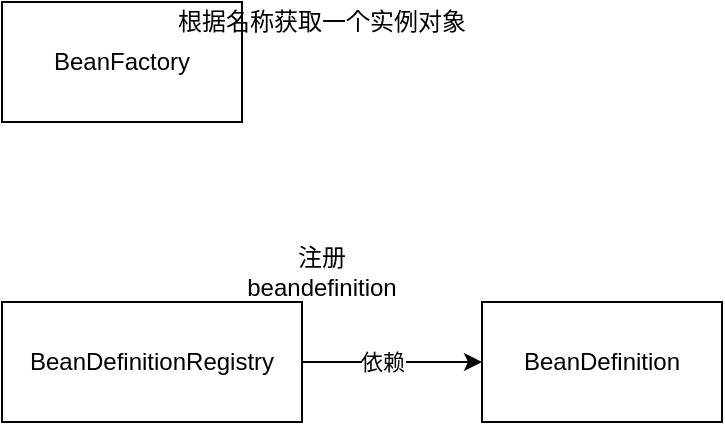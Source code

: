 <mxfile version="20.6.0" type="github">
  <diagram id="dS-H6RdvGtDqhANUqR_T" name="第 1 页">
    <mxGraphModel dx="818" dy="534" grid="1" gridSize="10" guides="1" tooltips="1" connect="1" arrows="1" fold="1" page="1" pageScale="1" pageWidth="827" pageHeight="1169" math="0" shadow="0">
      <root>
        <mxCell id="0" />
        <mxCell id="1" parent="0" />
        <mxCell id="Ys2CUjfUv_H-y-x5qjIL-1" value="BeanFactory" style="rounded=0;whiteSpace=wrap;html=1;" vertex="1" parent="1">
          <mxGeometry x="110" y="160" width="120" height="60" as="geometry" />
        </mxCell>
        <mxCell id="Ys2CUjfUv_H-y-x5qjIL-3" value="根据名称获取一个实例对象" style="text;html=1;strokeColor=none;fillColor=none;align=center;verticalAlign=middle;whiteSpace=wrap;rounded=0;" vertex="1" parent="1">
          <mxGeometry x="190" y="160" width="160" height="20" as="geometry" />
        </mxCell>
        <mxCell id="Ys2CUjfUv_H-y-x5qjIL-6" style="edgeStyle=orthogonalEdgeStyle;rounded=0;orthogonalLoop=1;jettySize=auto;html=1;exitX=1;exitY=0.5;exitDx=0;exitDy=0;entryX=0;entryY=0.5;entryDx=0;entryDy=0;" edge="1" parent="1" source="Ys2CUjfUv_H-y-x5qjIL-4" target="Ys2CUjfUv_H-y-x5qjIL-5">
          <mxGeometry relative="1" as="geometry" />
        </mxCell>
        <mxCell id="Ys2CUjfUv_H-y-x5qjIL-9" value="依赖" style="edgeLabel;html=1;align=center;verticalAlign=middle;resizable=0;points=[];" vertex="1" connectable="0" parent="Ys2CUjfUv_H-y-x5qjIL-6">
          <mxGeometry x="-0.111" y="1" relative="1" as="geometry">
            <mxPoint y="1" as="offset" />
          </mxGeometry>
        </mxCell>
        <mxCell id="Ys2CUjfUv_H-y-x5qjIL-4" value="BeanDefinitionRegistry" style="rounded=0;whiteSpace=wrap;html=1;" vertex="1" parent="1">
          <mxGeometry x="110" y="310" width="150" height="60" as="geometry" />
        </mxCell>
        <mxCell id="Ys2CUjfUv_H-y-x5qjIL-5" value="BeanDefinition" style="rounded=0;whiteSpace=wrap;html=1;" vertex="1" parent="1">
          <mxGeometry x="350" y="310" width="120" height="60" as="geometry" />
        </mxCell>
        <mxCell id="Ys2CUjfUv_H-y-x5qjIL-8" value="注册beandefinition" style="text;html=1;strokeColor=none;fillColor=none;align=center;verticalAlign=middle;whiteSpace=wrap;rounded=0;" vertex="1" parent="1">
          <mxGeometry x="220" y="280" width="100" height="30" as="geometry" />
        </mxCell>
      </root>
    </mxGraphModel>
  </diagram>
</mxfile>
